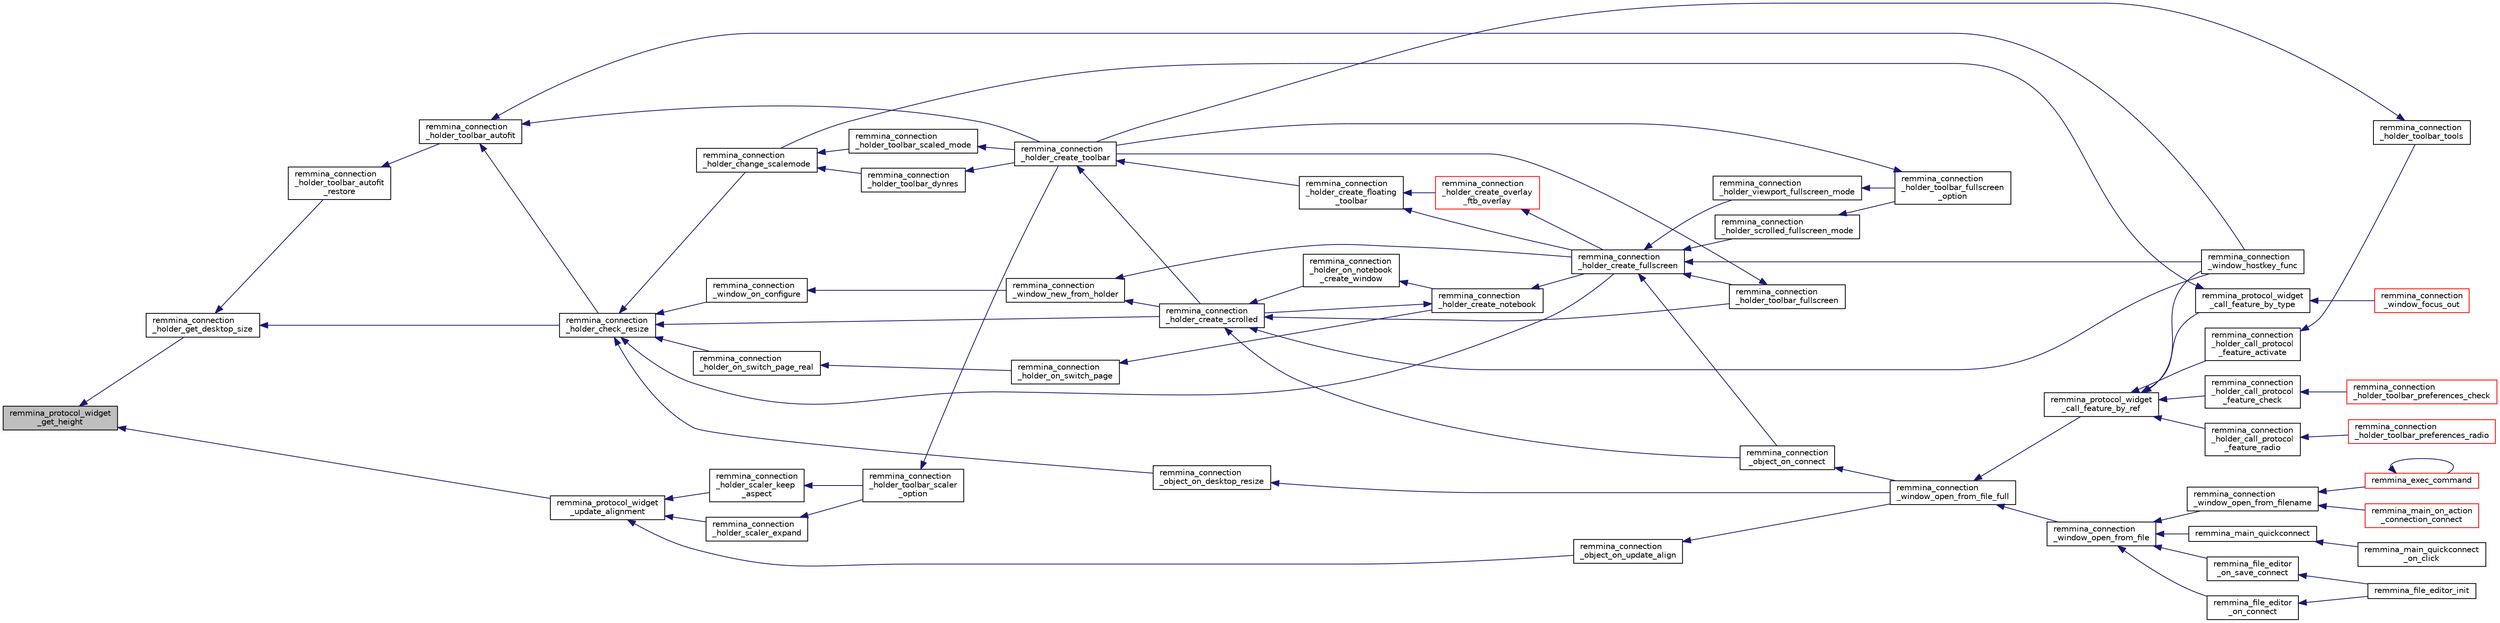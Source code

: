 digraph "remmina_protocol_widget_get_height"
{
  edge [fontname="Helvetica",fontsize="10",labelfontname="Helvetica",labelfontsize="10"];
  node [fontname="Helvetica",fontsize="10",shape=record];
  rankdir="LR";
  Node1785 [label="remmina_protocol_widget\l_get_height",height=0.2,width=0.4,color="black", fillcolor="grey75", style="filled", fontcolor="black"];
  Node1785 -> Node1786 [dir="back",color="midnightblue",fontsize="10",style="solid",fontname="Helvetica"];
  Node1786 [label="remmina_connection\l_holder_get_desktop_size",height=0.2,width=0.4,color="black", fillcolor="white", style="filled",URL="$remmina__connection__window_8c.html#acf5d62eb5dda2e3a1a76c4bcbb926fb8"];
  Node1786 -> Node1787 [dir="back",color="midnightblue",fontsize="10",style="solid",fontname="Helvetica"];
  Node1787 [label="remmina_connection\l_holder_toolbar_autofit\l_restore",height=0.2,width=0.4,color="black", fillcolor="white", style="filled",URL="$remmina__connection__window_8c.html#a92a6aa97bc751b0c096583a66351ada1"];
  Node1787 -> Node1788 [dir="back",color="midnightblue",fontsize="10",style="solid",fontname="Helvetica"];
  Node1788 [label="remmina_connection\l_holder_toolbar_autofit",height=0.2,width=0.4,color="black", fillcolor="white", style="filled",URL="$remmina__connection__window_8c.html#ac679e10d8be64d56ed13043dd4df7d1c"];
  Node1788 -> Node1789 [dir="back",color="midnightblue",fontsize="10",style="solid",fontname="Helvetica"];
  Node1789 [label="remmina_connection\l_holder_check_resize",height=0.2,width=0.4,color="black", fillcolor="white", style="filled",URL="$remmina__connection__window_8c.html#adf48e258e535235d29c9638333488920"];
  Node1789 -> Node1790 [dir="back",color="midnightblue",fontsize="10",style="solid",fontname="Helvetica"];
  Node1790 [label="remmina_connection\l_holder_change_scalemode",height=0.2,width=0.4,color="black", fillcolor="white", style="filled",URL="$remmina__connection__window_8c.html#a5565ebedf82eb9f2d54b7f447b4c930e"];
  Node1790 -> Node1791 [dir="back",color="midnightblue",fontsize="10",style="solid",fontname="Helvetica"];
  Node1791 [label="remmina_connection\l_holder_toolbar_dynres",height=0.2,width=0.4,color="black", fillcolor="white", style="filled",URL="$remmina__connection__window_8c.html#a576e3800c7371f63b27e3832848ac4e5"];
  Node1791 -> Node1792 [dir="back",color="midnightblue",fontsize="10",style="solid",fontname="Helvetica"];
  Node1792 [label="remmina_connection\l_holder_create_toolbar",height=0.2,width=0.4,color="black", fillcolor="white", style="filled",URL="$remmina__connection__window_8c.html#af8138da72278e9e9000276e08a6fd984"];
  Node1792 -> Node1793 [dir="back",color="midnightblue",fontsize="10",style="solid",fontname="Helvetica"];
  Node1793 [label="remmina_connection\l_holder_create_floating\l_toolbar",height=0.2,width=0.4,color="black", fillcolor="white", style="filled",URL="$remmina__connection__window_8c.html#a967dca6c1876afc3e6bcb763f9709d43"];
  Node1793 -> Node1794 [dir="back",color="midnightblue",fontsize="10",style="solid",fontname="Helvetica"];
  Node1794 [label="remmina_connection\l_holder_create_overlay\l_ftb_overlay",height=0.2,width=0.4,color="red", fillcolor="white", style="filled",URL="$remmina__connection__window_8c.html#ab2edcb806312b3367c70fbb13c383ae0"];
  Node1794 -> Node1796 [dir="back",color="midnightblue",fontsize="10",style="solid",fontname="Helvetica"];
  Node1796 [label="remmina_connection\l_holder_create_fullscreen",height=0.2,width=0.4,color="black", fillcolor="white", style="filled",URL="$remmina__connection__window_8c.html#ae67ca4d276339723c1ff87fc224eaccf"];
  Node1796 -> Node1797 [dir="back",color="midnightblue",fontsize="10",style="solid",fontname="Helvetica"];
  Node1797 [label="remmina_connection\l_holder_toolbar_fullscreen",height=0.2,width=0.4,color="black", fillcolor="white", style="filled",URL="$remmina__connection__window_8c.html#a02ac20f50f1b7b816bd7208127efdbee"];
  Node1797 -> Node1792 [dir="back",color="midnightblue",fontsize="10",style="solid",fontname="Helvetica"];
  Node1796 -> Node1798 [dir="back",color="midnightblue",fontsize="10",style="solid",fontname="Helvetica"];
  Node1798 [label="remmina_connection\l_holder_viewport_fullscreen_mode",height=0.2,width=0.4,color="black", fillcolor="white", style="filled",URL="$remmina__connection__window_8c.html#a0e99d0ff8c39f2c6de508eee9ef498c5"];
  Node1798 -> Node1799 [dir="back",color="midnightblue",fontsize="10",style="solid",fontname="Helvetica"];
  Node1799 [label="remmina_connection\l_holder_toolbar_fullscreen\l_option",height=0.2,width=0.4,color="black", fillcolor="white", style="filled",URL="$remmina__connection__window_8c.html#a1415cdcbed0e6fe9a7978586bf132207"];
  Node1799 -> Node1792 [dir="back",color="midnightblue",fontsize="10",style="solid",fontname="Helvetica"];
  Node1796 -> Node1800 [dir="back",color="midnightblue",fontsize="10",style="solid",fontname="Helvetica"];
  Node1800 [label="remmina_connection\l_holder_scrolled_fullscreen_mode",height=0.2,width=0.4,color="black", fillcolor="white", style="filled",URL="$remmina__connection__window_8c.html#aa25cae5c0e15e13b817b925e42a044a9"];
  Node1800 -> Node1799 [dir="back",color="midnightblue",fontsize="10",style="solid",fontname="Helvetica"];
  Node1796 -> Node1801 [dir="back",color="midnightblue",fontsize="10",style="solid",fontname="Helvetica"];
  Node1801 [label="remmina_connection\l_window_hostkey_func",height=0.2,width=0.4,color="black", fillcolor="white", style="filled",URL="$remmina__connection__window_8c.html#abef663d930076deb3105f86dabe2a9c3"];
  Node1796 -> Node1802 [dir="back",color="midnightblue",fontsize="10",style="solid",fontname="Helvetica"];
  Node1802 [label="remmina_connection\l_object_on_connect",height=0.2,width=0.4,color="black", fillcolor="white", style="filled",URL="$remmina__connection__window_8c.html#a0ad685a873ecef95ec13caba17e0c22e"];
  Node1802 -> Node1803 [dir="back",color="midnightblue",fontsize="10",style="solid",fontname="Helvetica"];
  Node1803 [label="remmina_connection\l_window_open_from_file_full",height=0.2,width=0.4,color="black", fillcolor="white", style="filled",URL="$remmina__connection__window_8h.html#adbf2b670ca3bae96a99cb0b36021a961"];
  Node1803 -> Node1804 [dir="back",color="midnightblue",fontsize="10",style="solid",fontname="Helvetica"];
  Node1804 [label="remmina_connection\l_window_open_from_file",height=0.2,width=0.4,color="black", fillcolor="white", style="filled",URL="$remmina__connection__window_8h.html#a1c7f722a89609523cc4de079cc82f23c"];
  Node1804 -> Node1805 [dir="back",color="midnightblue",fontsize="10",style="solid",fontname="Helvetica"];
  Node1805 [label="remmina_connection\l_window_open_from_filename",height=0.2,width=0.4,color="black", fillcolor="white", style="filled",URL="$remmina__connection__window_8h.html#ab0ed27ef360efc7d92906cbabf9da5db"];
  Node1805 -> Node1806 [dir="back",color="midnightblue",fontsize="10",style="solid",fontname="Helvetica"];
  Node1806 [label="remmina_exec_command",height=0.2,width=0.4,color="red", fillcolor="white", style="filled",URL="$remmina__exec_8h.html#a424cabdcff647797061e7482049d62a7"];
  Node1806 -> Node1806 [dir="back",color="midnightblue",fontsize="10",style="solid",fontname="Helvetica"];
  Node1805 -> Node1827 [dir="back",color="midnightblue",fontsize="10",style="solid",fontname="Helvetica"];
  Node1827 [label="remmina_main_on_action\l_connection_connect",height=0.2,width=0.4,color="red", fillcolor="white", style="filled",URL="$remmina__main_8c.html#ae023d1cb099a4f7bee79f13760566cbf"];
  Node1804 -> Node1829 [dir="back",color="midnightblue",fontsize="10",style="solid",fontname="Helvetica"];
  Node1829 [label="remmina_file_editor\l_on_connect",height=0.2,width=0.4,color="black", fillcolor="white", style="filled",URL="$remmina__file__editor_8c.html#a73b8581fd1fd77532b748d91a2951f25"];
  Node1829 -> Node1813 [dir="back",color="midnightblue",fontsize="10",style="solid",fontname="Helvetica"];
  Node1813 [label="remmina_file_editor_init",height=0.2,width=0.4,color="black", fillcolor="white", style="filled",URL="$remmina__file__editor_8c.html#a9afd8d41c66f547320930eb331f3124d"];
  Node1804 -> Node1814 [dir="back",color="midnightblue",fontsize="10",style="solid",fontname="Helvetica"];
  Node1814 [label="remmina_file_editor\l_on_save_connect",height=0.2,width=0.4,color="black", fillcolor="white", style="filled",URL="$remmina__file__editor_8c.html#a57224f3f69f04f398de563b71be6b18e"];
  Node1814 -> Node1813 [dir="back",color="midnightblue",fontsize="10",style="solid",fontname="Helvetica"];
  Node1804 -> Node1830 [dir="back",color="midnightblue",fontsize="10",style="solid",fontname="Helvetica"];
  Node1830 [label="remmina_main_quickconnect",height=0.2,width=0.4,color="black", fillcolor="white", style="filled",URL="$remmina__main_8c.html#a802458852abacebfb16f1f4295806a01"];
  Node1830 -> Node1831 [dir="back",color="midnightblue",fontsize="10",style="solid",fontname="Helvetica"];
  Node1831 [label="remmina_main_quickconnect\l_on_click",height=0.2,width=0.4,color="black", fillcolor="white", style="filled",URL="$remmina__main_8c.html#a210e9e04c7c97cc86412044de31f659d"];
  Node1803 -> Node1832 [dir="back",color="midnightblue",fontsize="10",style="solid",fontname="Helvetica"];
  Node1832 [label="remmina_protocol_widget\l_call_feature_by_ref",height=0.2,width=0.4,color="black", fillcolor="white", style="filled",URL="$remmina__protocol__widget_8h.html#a605b69a9aa4393024369cc5070488692"];
  Node1832 -> Node1833 [dir="back",color="midnightblue",fontsize="10",style="solid",fontname="Helvetica"];
  Node1833 [label="remmina_connection\l_holder_call_protocol\l_feature_radio",height=0.2,width=0.4,color="black", fillcolor="white", style="filled",URL="$remmina__connection__window_8c.html#a86280cb973101817f7410af393bc2f98"];
  Node1833 -> Node1834 [dir="back",color="midnightblue",fontsize="10",style="solid",fontname="Helvetica"];
  Node1834 [label="remmina_connection\l_holder_toolbar_preferences_radio",height=0.2,width=0.4,color="red", fillcolor="white", style="filled",URL="$remmina__connection__window_8c.html#a1ddab4aacc284c606ab237eae9c0b5a9"];
  Node1832 -> Node1836 [dir="back",color="midnightblue",fontsize="10",style="solid",fontname="Helvetica"];
  Node1836 [label="remmina_connection\l_holder_call_protocol\l_feature_check",height=0.2,width=0.4,color="black", fillcolor="white", style="filled",URL="$remmina__connection__window_8c.html#a8d924ded7fe147df8b5f113e2fb1d6e7"];
  Node1836 -> Node1837 [dir="back",color="midnightblue",fontsize="10",style="solid",fontname="Helvetica"];
  Node1837 [label="remmina_connection\l_holder_toolbar_preferences_check",height=0.2,width=0.4,color="red", fillcolor="white", style="filled",URL="$remmina__connection__window_8c.html#ada0dce340f5f1484c496a2357e8a2c69"];
  Node1832 -> Node1838 [dir="back",color="midnightblue",fontsize="10",style="solid",fontname="Helvetica"];
  Node1838 [label="remmina_connection\l_holder_call_protocol\l_feature_activate",height=0.2,width=0.4,color="black", fillcolor="white", style="filled",URL="$remmina__connection__window_8c.html#a4507b43c6fd10bc68d9512c6b253a552"];
  Node1838 -> Node1839 [dir="back",color="midnightblue",fontsize="10",style="solid",fontname="Helvetica"];
  Node1839 [label="remmina_connection\l_holder_toolbar_tools",height=0.2,width=0.4,color="black", fillcolor="white", style="filled",URL="$remmina__connection__window_8c.html#a51cc0b2274049920f67c71047bd76213"];
  Node1839 -> Node1792 [dir="back",color="midnightblue",fontsize="10",style="solid",fontname="Helvetica"];
  Node1832 -> Node1801 [dir="back",color="midnightblue",fontsize="10",style="solid",fontname="Helvetica"];
  Node1832 -> Node1840 [dir="back",color="midnightblue",fontsize="10",style="solid",fontname="Helvetica"];
  Node1840 [label="remmina_protocol_widget\l_call_feature_by_type",height=0.2,width=0.4,color="black", fillcolor="white", style="filled",URL="$remmina__protocol__widget_8h.html#a6a630e96e5b914d60d678ae8eaad4cd9"];
  Node1840 -> Node1790 [dir="back",color="midnightblue",fontsize="10",style="solid",fontname="Helvetica"];
  Node1840 -> Node1841 [dir="back",color="midnightblue",fontsize="10",style="solid",fontname="Helvetica"];
  Node1841 [label="remmina_connection\l_window_focus_out",height=0.2,width=0.4,color="red", fillcolor="white", style="filled",URL="$remmina__connection__window_8c.html#a8c242e0a7ee57ed79099c330d696b43f"];
  Node1793 -> Node1796 [dir="back",color="midnightblue",fontsize="10",style="solid",fontname="Helvetica"];
  Node1792 -> Node1844 [dir="back",color="midnightblue",fontsize="10",style="solid",fontname="Helvetica"];
  Node1844 [label="remmina_connection\l_holder_create_scrolled",height=0.2,width=0.4,color="black", fillcolor="white", style="filled",URL="$remmina__connection__window_8c.html#a57b3656c37df65d276ddd50a16906dc7"];
  Node1844 -> Node1797 [dir="back",color="midnightblue",fontsize="10",style="solid",fontname="Helvetica"];
  Node1844 -> Node1845 [dir="back",color="midnightblue",fontsize="10",style="solid",fontname="Helvetica"];
  Node1845 [label="remmina_connection\l_holder_on_notebook\l_create_window",height=0.2,width=0.4,color="black", fillcolor="white", style="filled",URL="$remmina__connection__window_8c.html#a2f5fc595c1aad851962aa58e2009bcce"];
  Node1845 -> Node1846 [dir="back",color="midnightblue",fontsize="10",style="solid",fontname="Helvetica"];
  Node1846 [label="remmina_connection\l_holder_create_notebook",height=0.2,width=0.4,color="black", fillcolor="white", style="filled",URL="$remmina__connection__window_8c.html#ae616dc409c5775dc73d9a83c1f081705"];
  Node1846 -> Node1844 [dir="back",color="midnightblue",fontsize="10",style="solid",fontname="Helvetica"];
  Node1846 -> Node1796 [dir="back",color="midnightblue",fontsize="10",style="solid",fontname="Helvetica"];
  Node1844 -> Node1801 [dir="back",color="midnightblue",fontsize="10",style="solid",fontname="Helvetica"];
  Node1844 -> Node1802 [dir="back",color="midnightblue",fontsize="10",style="solid",fontname="Helvetica"];
  Node1790 -> Node1848 [dir="back",color="midnightblue",fontsize="10",style="solid",fontname="Helvetica"];
  Node1848 [label="remmina_connection\l_holder_toolbar_scaled_mode",height=0.2,width=0.4,color="black", fillcolor="white", style="filled",URL="$remmina__connection__window_8c.html#ad6136dd7c0867a5a5f1c0b0645632ee4"];
  Node1848 -> Node1792 [dir="back",color="midnightblue",fontsize="10",style="solid",fontname="Helvetica"];
  Node1789 -> Node1849 [dir="back",color="midnightblue",fontsize="10",style="solid",fontname="Helvetica"];
  Node1849 [label="remmina_connection\l_window_on_configure",height=0.2,width=0.4,color="black", fillcolor="white", style="filled",URL="$remmina__connection__window_8c.html#af79fdcdd07b28c1cde08489d7986ca37"];
  Node1849 -> Node1843 [dir="back",color="midnightblue",fontsize="10",style="solid",fontname="Helvetica"];
  Node1843 [label="remmina_connection\l_window_new_from_holder",height=0.2,width=0.4,color="black", fillcolor="white", style="filled",URL="$remmina__connection__window_8c.html#a0ff4775a640861c11f2bc9f4e4680ed5"];
  Node1843 -> Node1844 [dir="back",color="midnightblue",fontsize="10",style="solid",fontname="Helvetica"];
  Node1843 -> Node1796 [dir="back",color="midnightblue",fontsize="10",style="solid",fontname="Helvetica"];
  Node1789 -> Node1850 [dir="back",color="midnightblue",fontsize="10",style="solid",fontname="Helvetica"];
  Node1850 [label="remmina_connection\l_holder_on_switch_page_real",height=0.2,width=0.4,color="black", fillcolor="white", style="filled",URL="$remmina__connection__window_8c.html#af0cc437cd94ed03047f1e2b195317b54"];
  Node1850 -> Node1851 [dir="back",color="midnightblue",fontsize="10",style="solid",fontname="Helvetica"];
  Node1851 [label="remmina_connection\l_holder_on_switch_page",height=0.2,width=0.4,color="black", fillcolor="white", style="filled",URL="$remmina__connection__window_8c.html#ac93e70cd6f65ebb4bee3827240cf1c05"];
  Node1851 -> Node1846 [dir="back",color="midnightblue",fontsize="10",style="solid",fontname="Helvetica"];
  Node1789 -> Node1844 [dir="back",color="midnightblue",fontsize="10",style="solid",fontname="Helvetica"];
  Node1789 -> Node1796 [dir="back",color="midnightblue",fontsize="10",style="solid",fontname="Helvetica"];
  Node1789 -> Node1852 [dir="back",color="midnightblue",fontsize="10",style="solid",fontname="Helvetica"];
  Node1852 [label="remmina_connection\l_object_on_desktop_resize",height=0.2,width=0.4,color="black", fillcolor="white", style="filled",URL="$remmina__connection__window_8c.html#a3bb0386b166904eb00902d08d6c959a5"];
  Node1852 -> Node1803 [dir="back",color="midnightblue",fontsize="10",style="solid",fontname="Helvetica"];
  Node1788 -> Node1792 [dir="back",color="midnightblue",fontsize="10",style="solid",fontname="Helvetica"];
  Node1788 -> Node1801 [dir="back",color="midnightblue",fontsize="10",style="solid",fontname="Helvetica"];
  Node1786 -> Node1789 [dir="back",color="midnightblue",fontsize="10",style="solid",fontname="Helvetica"];
  Node1785 -> Node1853 [dir="back",color="midnightblue",fontsize="10",style="solid",fontname="Helvetica"];
  Node1853 [label="remmina_protocol_widget\l_update_alignment",height=0.2,width=0.4,color="black", fillcolor="white", style="filled",URL="$remmina__connection__window_8c.html#ab7dc553cbd2005feb77163cf79f48f6d"];
  Node1853 -> Node1854 [dir="back",color="midnightblue",fontsize="10",style="solid",fontname="Helvetica"];
  Node1854 [label="remmina_connection\l_holder_scaler_expand",height=0.2,width=0.4,color="black", fillcolor="white", style="filled",URL="$remmina__connection__window_8c.html#a4495fca1215fef8e8484b7fee38ae996"];
  Node1854 -> Node1855 [dir="back",color="midnightblue",fontsize="10",style="solid",fontname="Helvetica"];
  Node1855 [label="remmina_connection\l_holder_toolbar_scaler\l_option",height=0.2,width=0.4,color="black", fillcolor="white", style="filled",URL="$remmina__connection__window_8c.html#a7a722d82899ce761356e47de2ac91452"];
  Node1855 -> Node1792 [dir="back",color="midnightblue",fontsize="10",style="solid",fontname="Helvetica"];
  Node1853 -> Node1856 [dir="back",color="midnightblue",fontsize="10",style="solid",fontname="Helvetica"];
  Node1856 [label="remmina_connection\l_holder_scaler_keep\l_aspect",height=0.2,width=0.4,color="black", fillcolor="white", style="filled",URL="$remmina__connection__window_8c.html#a2d6419b0ee62c2730b024152a06bb6bc"];
  Node1856 -> Node1855 [dir="back",color="midnightblue",fontsize="10",style="solid",fontname="Helvetica"];
  Node1853 -> Node1857 [dir="back",color="midnightblue",fontsize="10",style="solid",fontname="Helvetica"];
  Node1857 [label="remmina_connection\l_object_on_update_align",height=0.2,width=0.4,color="black", fillcolor="white", style="filled",URL="$remmina__connection__window_8c.html#a0872efe4b1084b17bab7ac962920c3e9"];
  Node1857 -> Node1803 [dir="back",color="midnightblue",fontsize="10",style="solid",fontname="Helvetica"];
}
